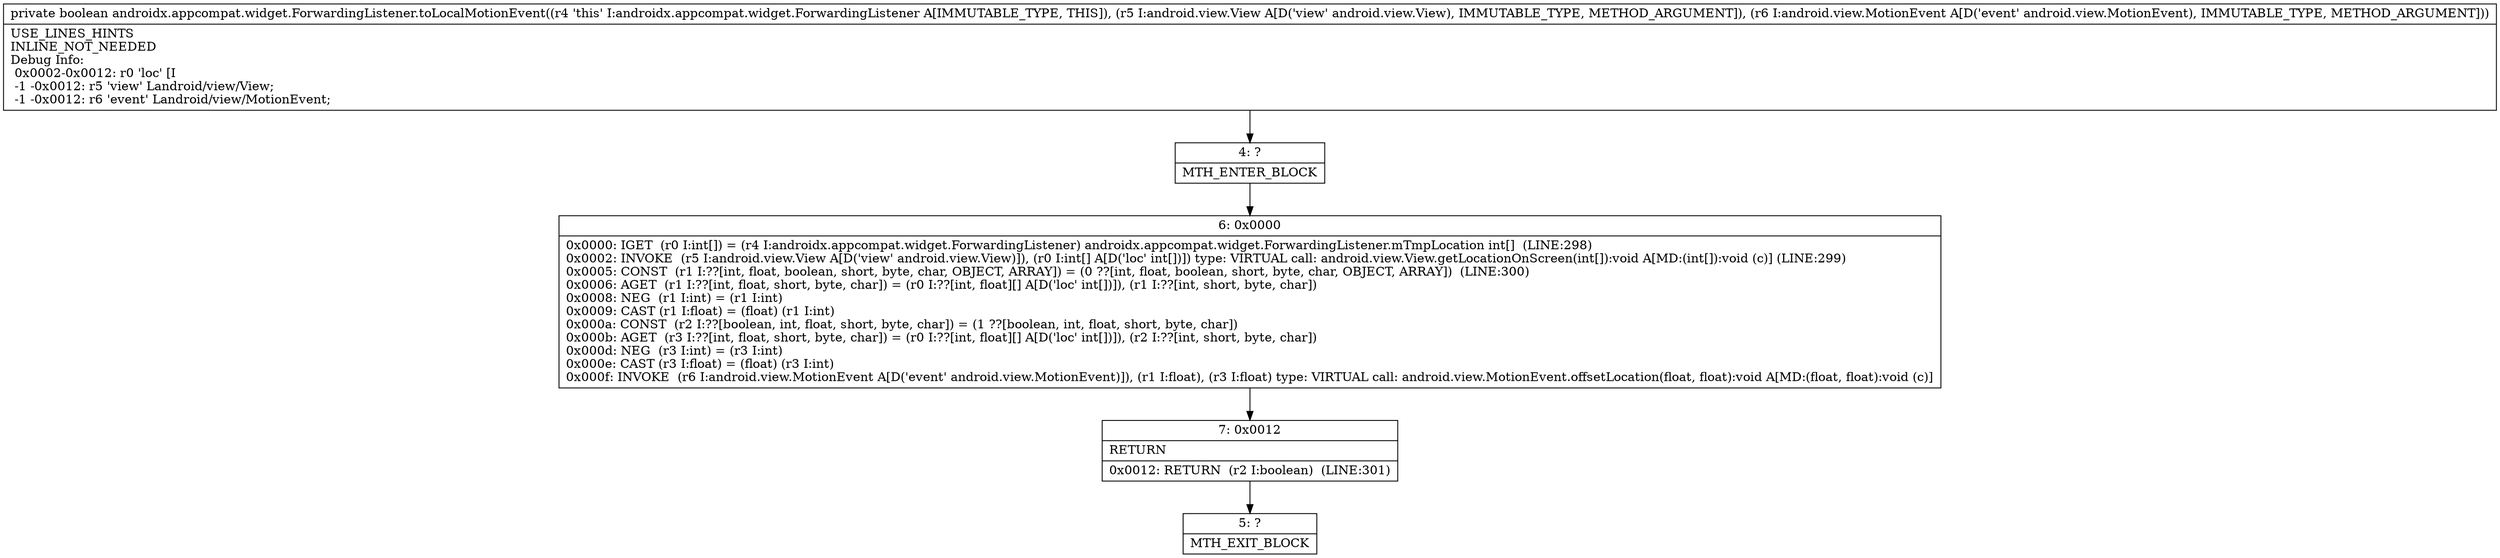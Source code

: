 digraph "CFG forandroidx.appcompat.widget.ForwardingListener.toLocalMotionEvent(Landroid\/view\/View;Landroid\/view\/MotionEvent;)Z" {
Node_4 [shape=record,label="{4\:\ ?|MTH_ENTER_BLOCK\l}"];
Node_6 [shape=record,label="{6\:\ 0x0000|0x0000: IGET  (r0 I:int[]) = (r4 I:androidx.appcompat.widget.ForwardingListener) androidx.appcompat.widget.ForwardingListener.mTmpLocation int[]  (LINE:298)\l0x0002: INVOKE  (r5 I:android.view.View A[D('view' android.view.View)]), (r0 I:int[] A[D('loc' int[])]) type: VIRTUAL call: android.view.View.getLocationOnScreen(int[]):void A[MD:(int[]):void (c)] (LINE:299)\l0x0005: CONST  (r1 I:??[int, float, boolean, short, byte, char, OBJECT, ARRAY]) = (0 ??[int, float, boolean, short, byte, char, OBJECT, ARRAY])  (LINE:300)\l0x0006: AGET  (r1 I:??[int, float, short, byte, char]) = (r0 I:??[int, float][] A[D('loc' int[])]), (r1 I:??[int, short, byte, char]) \l0x0008: NEG  (r1 I:int) = (r1 I:int) \l0x0009: CAST (r1 I:float) = (float) (r1 I:int) \l0x000a: CONST  (r2 I:??[boolean, int, float, short, byte, char]) = (1 ??[boolean, int, float, short, byte, char]) \l0x000b: AGET  (r3 I:??[int, float, short, byte, char]) = (r0 I:??[int, float][] A[D('loc' int[])]), (r2 I:??[int, short, byte, char]) \l0x000d: NEG  (r3 I:int) = (r3 I:int) \l0x000e: CAST (r3 I:float) = (float) (r3 I:int) \l0x000f: INVOKE  (r6 I:android.view.MotionEvent A[D('event' android.view.MotionEvent)]), (r1 I:float), (r3 I:float) type: VIRTUAL call: android.view.MotionEvent.offsetLocation(float, float):void A[MD:(float, float):void (c)]\l}"];
Node_7 [shape=record,label="{7\:\ 0x0012|RETURN\l|0x0012: RETURN  (r2 I:boolean)  (LINE:301)\l}"];
Node_5 [shape=record,label="{5\:\ ?|MTH_EXIT_BLOCK\l}"];
MethodNode[shape=record,label="{private boolean androidx.appcompat.widget.ForwardingListener.toLocalMotionEvent((r4 'this' I:androidx.appcompat.widget.ForwardingListener A[IMMUTABLE_TYPE, THIS]), (r5 I:android.view.View A[D('view' android.view.View), IMMUTABLE_TYPE, METHOD_ARGUMENT]), (r6 I:android.view.MotionEvent A[D('event' android.view.MotionEvent), IMMUTABLE_TYPE, METHOD_ARGUMENT]))  | USE_LINES_HINTS\lINLINE_NOT_NEEDED\lDebug Info:\l  0x0002\-0x0012: r0 'loc' [I\l  \-1 \-0x0012: r5 'view' Landroid\/view\/View;\l  \-1 \-0x0012: r6 'event' Landroid\/view\/MotionEvent;\l}"];
MethodNode -> Node_4;Node_4 -> Node_6;
Node_6 -> Node_7;
Node_7 -> Node_5;
}

